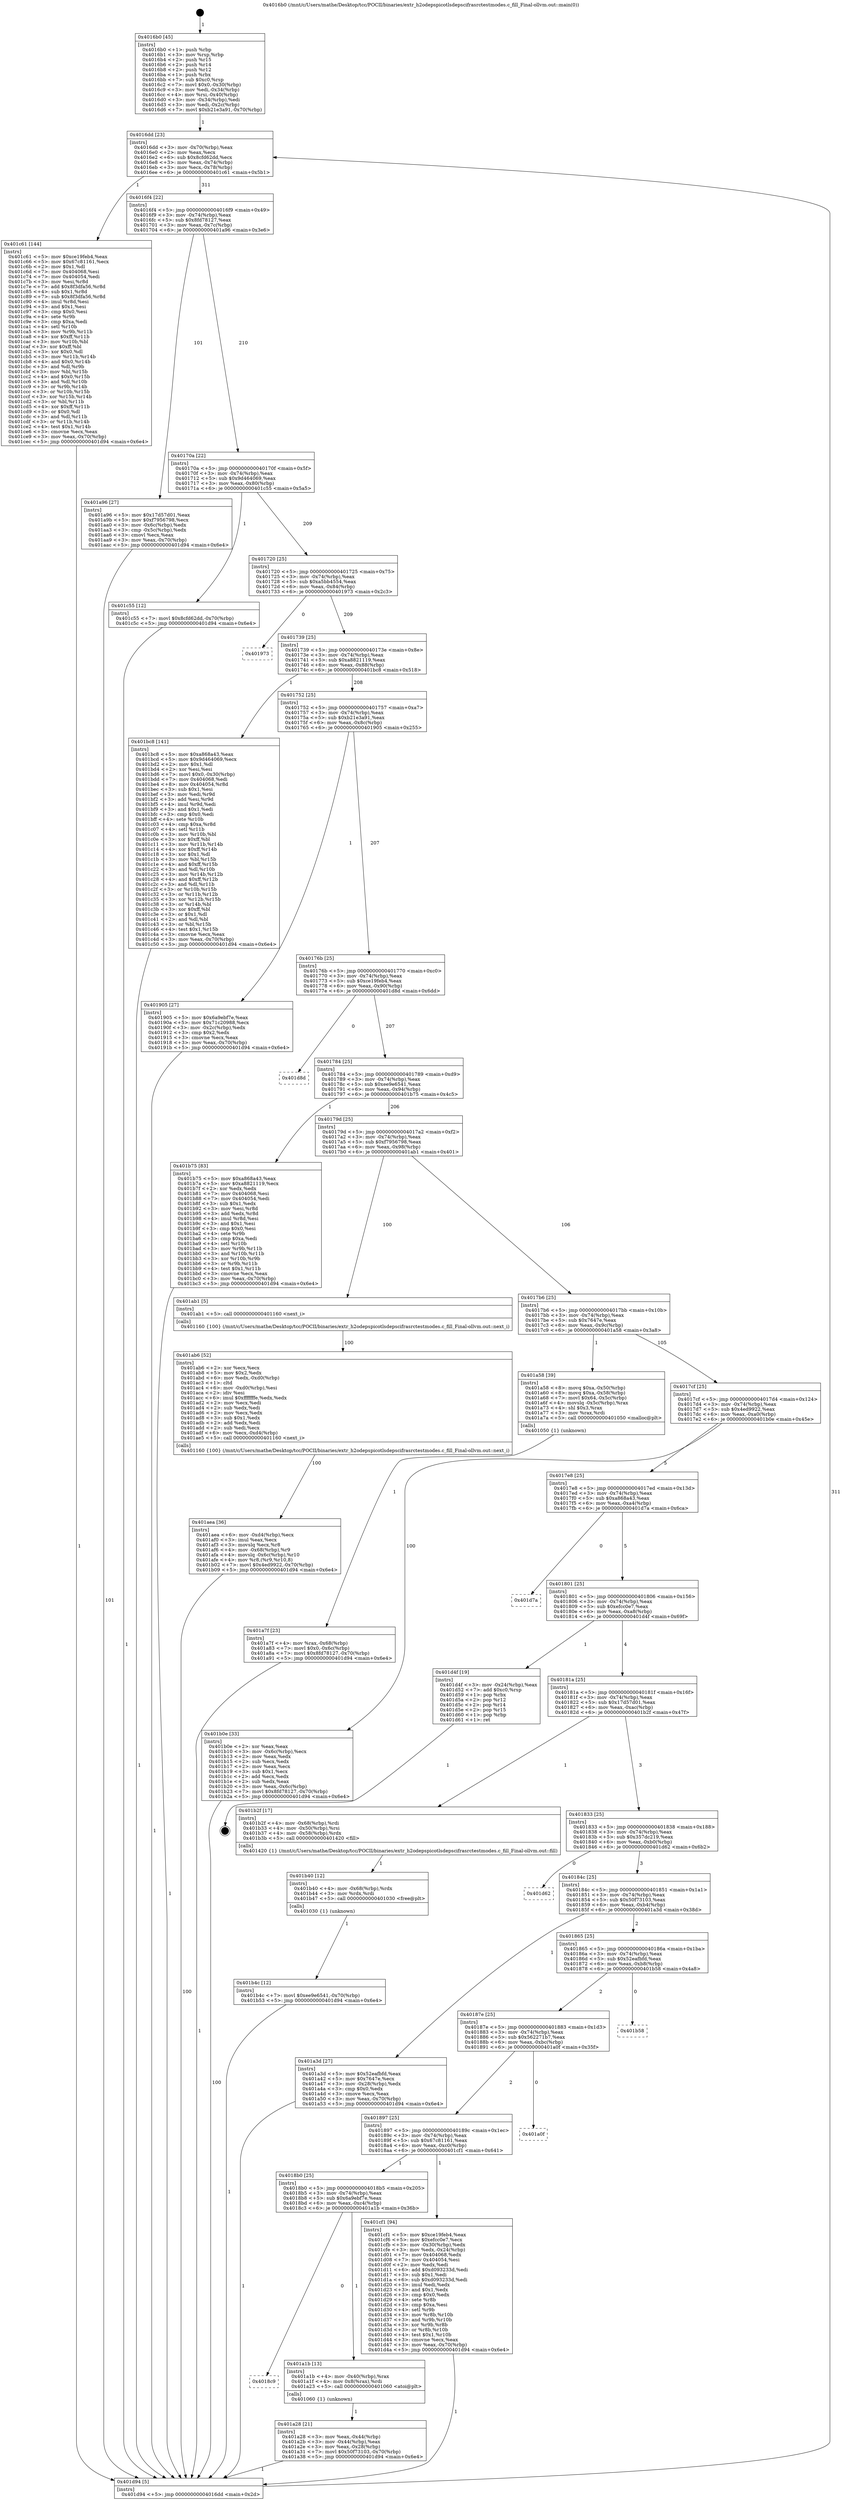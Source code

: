 digraph "0x4016b0" {
  label = "0x4016b0 (/mnt/c/Users/mathe/Desktop/tcc/POCII/binaries/extr_h2odepspicotlsdepscifrasrctestmodes.c_fill_Final-ollvm.out::main(0))"
  labelloc = "t"
  node[shape=record]

  Entry [label="",width=0.3,height=0.3,shape=circle,fillcolor=black,style=filled]
  "0x4016dd" [label="{
     0x4016dd [23]\l
     | [instrs]\l
     &nbsp;&nbsp;0x4016dd \<+3\>: mov -0x70(%rbp),%eax\l
     &nbsp;&nbsp;0x4016e0 \<+2\>: mov %eax,%ecx\l
     &nbsp;&nbsp;0x4016e2 \<+6\>: sub $0x8cfd62dd,%ecx\l
     &nbsp;&nbsp;0x4016e8 \<+3\>: mov %eax,-0x74(%rbp)\l
     &nbsp;&nbsp;0x4016eb \<+3\>: mov %ecx,-0x78(%rbp)\l
     &nbsp;&nbsp;0x4016ee \<+6\>: je 0000000000401c61 \<main+0x5b1\>\l
  }"]
  "0x401c61" [label="{
     0x401c61 [144]\l
     | [instrs]\l
     &nbsp;&nbsp;0x401c61 \<+5\>: mov $0xce19feb4,%eax\l
     &nbsp;&nbsp;0x401c66 \<+5\>: mov $0x67c81161,%ecx\l
     &nbsp;&nbsp;0x401c6b \<+2\>: mov $0x1,%dl\l
     &nbsp;&nbsp;0x401c6d \<+7\>: mov 0x404068,%esi\l
     &nbsp;&nbsp;0x401c74 \<+7\>: mov 0x404054,%edi\l
     &nbsp;&nbsp;0x401c7b \<+3\>: mov %esi,%r8d\l
     &nbsp;&nbsp;0x401c7e \<+7\>: add $0x8f3dfa56,%r8d\l
     &nbsp;&nbsp;0x401c85 \<+4\>: sub $0x1,%r8d\l
     &nbsp;&nbsp;0x401c89 \<+7\>: sub $0x8f3dfa56,%r8d\l
     &nbsp;&nbsp;0x401c90 \<+4\>: imul %r8d,%esi\l
     &nbsp;&nbsp;0x401c94 \<+3\>: and $0x1,%esi\l
     &nbsp;&nbsp;0x401c97 \<+3\>: cmp $0x0,%esi\l
     &nbsp;&nbsp;0x401c9a \<+4\>: sete %r9b\l
     &nbsp;&nbsp;0x401c9e \<+3\>: cmp $0xa,%edi\l
     &nbsp;&nbsp;0x401ca1 \<+4\>: setl %r10b\l
     &nbsp;&nbsp;0x401ca5 \<+3\>: mov %r9b,%r11b\l
     &nbsp;&nbsp;0x401ca8 \<+4\>: xor $0xff,%r11b\l
     &nbsp;&nbsp;0x401cac \<+3\>: mov %r10b,%bl\l
     &nbsp;&nbsp;0x401caf \<+3\>: xor $0xff,%bl\l
     &nbsp;&nbsp;0x401cb2 \<+3\>: xor $0x0,%dl\l
     &nbsp;&nbsp;0x401cb5 \<+3\>: mov %r11b,%r14b\l
     &nbsp;&nbsp;0x401cb8 \<+4\>: and $0x0,%r14b\l
     &nbsp;&nbsp;0x401cbc \<+3\>: and %dl,%r9b\l
     &nbsp;&nbsp;0x401cbf \<+3\>: mov %bl,%r15b\l
     &nbsp;&nbsp;0x401cc2 \<+4\>: and $0x0,%r15b\l
     &nbsp;&nbsp;0x401cc6 \<+3\>: and %dl,%r10b\l
     &nbsp;&nbsp;0x401cc9 \<+3\>: or %r9b,%r14b\l
     &nbsp;&nbsp;0x401ccc \<+3\>: or %r10b,%r15b\l
     &nbsp;&nbsp;0x401ccf \<+3\>: xor %r15b,%r14b\l
     &nbsp;&nbsp;0x401cd2 \<+3\>: or %bl,%r11b\l
     &nbsp;&nbsp;0x401cd5 \<+4\>: xor $0xff,%r11b\l
     &nbsp;&nbsp;0x401cd9 \<+3\>: or $0x0,%dl\l
     &nbsp;&nbsp;0x401cdc \<+3\>: and %dl,%r11b\l
     &nbsp;&nbsp;0x401cdf \<+3\>: or %r11b,%r14b\l
     &nbsp;&nbsp;0x401ce2 \<+4\>: test $0x1,%r14b\l
     &nbsp;&nbsp;0x401ce6 \<+3\>: cmovne %ecx,%eax\l
     &nbsp;&nbsp;0x401ce9 \<+3\>: mov %eax,-0x70(%rbp)\l
     &nbsp;&nbsp;0x401cec \<+5\>: jmp 0000000000401d94 \<main+0x6e4\>\l
  }"]
  "0x4016f4" [label="{
     0x4016f4 [22]\l
     | [instrs]\l
     &nbsp;&nbsp;0x4016f4 \<+5\>: jmp 00000000004016f9 \<main+0x49\>\l
     &nbsp;&nbsp;0x4016f9 \<+3\>: mov -0x74(%rbp),%eax\l
     &nbsp;&nbsp;0x4016fc \<+5\>: sub $0x8fd78127,%eax\l
     &nbsp;&nbsp;0x401701 \<+3\>: mov %eax,-0x7c(%rbp)\l
     &nbsp;&nbsp;0x401704 \<+6\>: je 0000000000401a96 \<main+0x3e6\>\l
  }"]
  Exit [label="",width=0.3,height=0.3,shape=circle,fillcolor=black,style=filled,peripheries=2]
  "0x401a96" [label="{
     0x401a96 [27]\l
     | [instrs]\l
     &nbsp;&nbsp;0x401a96 \<+5\>: mov $0x17d57d01,%eax\l
     &nbsp;&nbsp;0x401a9b \<+5\>: mov $0xf7956798,%ecx\l
     &nbsp;&nbsp;0x401aa0 \<+3\>: mov -0x6c(%rbp),%edx\l
     &nbsp;&nbsp;0x401aa3 \<+3\>: cmp -0x5c(%rbp),%edx\l
     &nbsp;&nbsp;0x401aa6 \<+3\>: cmovl %ecx,%eax\l
     &nbsp;&nbsp;0x401aa9 \<+3\>: mov %eax,-0x70(%rbp)\l
     &nbsp;&nbsp;0x401aac \<+5\>: jmp 0000000000401d94 \<main+0x6e4\>\l
  }"]
  "0x40170a" [label="{
     0x40170a [22]\l
     | [instrs]\l
     &nbsp;&nbsp;0x40170a \<+5\>: jmp 000000000040170f \<main+0x5f\>\l
     &nbsp;&nbsp;0x40170f \<+3\>: mov -0x74(%rbp),%eax\l
     &nbsp;&nbsp;0x401712 \<+5\>: sub $0x9d464069,%eax\l
     &nbsp;&nbsp;0x401717 \<+3\>: mov %eax,-0x80(%rbp)\l
     &nbsp;&nbsp;0x40171a \<+6\>: je 0000000000401c55 \<main+0x5a5\>\l
  }"]
  "0x401b4c" [label="{
     0x401b4c [12]\l
     | [instrs]\l
     &nbsp;&nbsp;0x401b4c \<+7\>: movl $0xee9e6541,-0x70(%rbp)\l
     &nbsp;&nbsp;0x401b53 \<+5\>: jmp 0000000000401d94 \<main+0x6e4\>\l
  }"]
  "0x401c55" [label="{
     0x401c55 [12]\l
     | [instrs]\l
     &nbsp;&nbsp;0x401c55 \<+7\>: movl $0x8cfd62dd,-0x70(%rbp)\l
     &nbsp;&nbsp;0x401c5c \<+5\>: jmp 0000000000401d94 \<main+0x6e4\>\l
  }"]
  "0x401720" [label="{
     0x401720 [25]\l
     | [instrs]\l
     &nbsp;&nbsp;0x401720 \<+5\>: jmp 0000000000401725 \<main+0x75\>\l
     &nbsp;&nbsp;0x401725 \<+3\>: mov -0x74(%rbp),%eax\l
     &nbsp;&nbsp;0x401728 \<+5\>: sub $0xa5bb4554,%eax\l
     &nbsp;&nbsp;0x40172d \<+6\>: mov %eax,-0x84(%rbp)\l
     &nbsp;&nbsp;0x401733 \<+6\>: je 0000000000401973 \<main+0x2c3\>\l
  }"]
  "0x401b40" [label="{
     0x401b40 [12]\l
     | [instrs]\l
     &nbsp;&nbsp;0x401b40 \<+4\>: mov -0x68(%rbp),%rdx\l
     &nbsp;&nbsp;0x401b44 \<+3\>: mov %rdx,%rdi\l
     &nbsp;&nbsp;0x401b47 \<+5\>: call 0000000000401030 \<free@plt\>\l
     | [calls]\l
     &nbsp;&nbsp;0x401030 \{1\} (unknown)\l
  }"]
  "0x401973" [label="{
     0x401973\l
  }", style=dashed]
  "0x401739" [label="{
     0x401739 [25]\l
     | [instrs]\l
     &nbsp;&nbsp;0x401739 \<+5\>: jmp 000000000040173e \<main+0x8e\>\l
     &nbsp;&nbsp;0x40173e \<+3\>: mov -0x74(%rbp),%eax\l
     &nbsp;&nbsp;0x401741 \<+5\>: sub $0xa8821119,%eax\l
     &nbsp;&nbsp;0x401746 \<+6\>: mov %eax,-0x88(%rbp)\l
     &nbsp;&nbsp;0x40174c \<+6\>: je 0000000000401bc8 \<main+0x518\>\l
  }"]
  "0x401aea" [label="{
     0x401aea [36]\l
     | [instrs]\l
     &nbsp;&nbsp;0x401aea \<+6\>: mov -0xd4(%rbp),%ecx\l
     &nbsp;&nbsp;0x401af0 \<+3\>: imul %eax,%ecx\l
     &nbsp;&nbsp;0x401af3 \<+3\>: movslq %ecx,%r8\l
     &nbsp;&nbsp;0x401af6 \<+4\>: mov -0x68(%rbp),%r9\l
     &nbsp;&nbsp;0x401afa \<+4\>: movslq -0x6c(%rbp),%r10\l
     &nbsp;&nbsp;0x401afe \<+4\>: mov %r8,(%r9,%r10,8)\l
     &nbsp;&nbsp;0x401b02 \<+7\>: movl $0x4ed9922,-0x70(%rbp)\l
     &nbsp;&nbsp;0x401b09 \<+5\>: jmp 0000000000401d94 \<main+0x6e4\>\l
  }"]
  "0x401bc8" [label="{
     0x401bc8 [141]\l
     | [instrs]\l
     &nbsp;&nbsp;0x401bc8 \<+5\>: mov $0xa868a43,%eax\l
     &nbsp;&nbsp;0x401bcd \<+5\>: mov $0x9d464069,%ecx\l
     &nbsp;&nbsp;0x401bd2 \<+2\>: mov $0x1,%dl\l
     &nbsp;&nbsp;0x401bd4 \<+2\>: xor %esi,%esi\l
     &nbsp;&nbsp;0x401bd6 \<+7\>: movl $0x0,-0x30(%rbp)\l
     &nbsp;&nbsp;0x401bdd \<+7\>: mov 0x404068,%edi\l
     &nbsp;&nbsp;0x401be4 \<+8\>: mov 0x404054,%r8d\l
     &nbsp;&nbsp;0x401bec \<+3\>: sub $0x1,%esi\l
     &nbsp;&nbsp;0x401bef \<+3\>: mov %edi,%r9d\l
     &nbsp;&nbsp;0x401bf2 \<+3\>: add %esi,%r9d\l
     &nbsp;&nbsp;0x401bf5 \<+4\>: imul %r9d,%edi\l
     &nbsp;&nbsp;0x401bf9 \<+3\>: and $0x1,%edi\l
     &nbsp;&nbsp;0x401bfc \<+3\>: cmp $0x0,%edi\l
     &nbsp;&nbsp;0x401bff \<+4\>: sete %r10b\l
     &nbsp;&nbsp;0x401c03 \<+4\>: cmp $0xa,%r8d\l
     &nbsp;&nbsp;0x401c07 \<+4\>: setl %r11b\l
     &nbsp;&nbsp;0x401c0b \<+3\>: mov %r10b,%bl\l
     &nbsp;&nbsp;0x401c0e \<+3\>: xor $0xff,%bl\l
     &nbsp;&nbsp;0x401c11 \<+3\>: mov %r11b,%r14b\l
     &nbsp;&nbsp;0x401c14 \<+4\>: xor $0xff,%r14b\l
     &nbsp;&nbsp;0x401c18 \<+3\>: xor $0x1,%dl\l
     &nbsp;&nbsp;0x401c1b \<+3\>: mov %bl,%r15b\l
     &nbsp;&nbsp;0x401c1e \<+4\>: and $0xff,%r15b\l
     &nbsp;&nbsp;0x401c22 \<+3\>: and %dl,%r10b\l
     &nbsp;&nbsp;0x401c25 \<+3\>: mov %r14b,%r12b\l
     &nbsp;&nbsp;0x401c28 \<+4\>: and $0xff,%r12b\l
     &nbsp;&nbsp;0x401c2c \<+3\>: and %dl,%r11b\l
     &nbsp;&nbsp;0x401c2f \<+3\>: or %r10b,%r15b\l
     &nbsp;&nbsp;0x401c32 \<+3\>: or %r11b,%r12b\l
     &nbsp;&nbsp;0x401c35 \<+3\>: xor %r12b,%r15b\l
     &nbsp;&nbsp;0x401c38 \<+3\>: or %r14b,%bl\l
     &nbsp;&nbsp;0x401c3b \<+3\>: xor $0xff,%bl\l
     &nbsp;&nbsp;0x401c3e \<+3\>: or $0x1,%dl\l
     &nbsp;&nbsp;0x401c41 \<+2\>: and %dl,%bl\l
     &nbsp;&nbsp;0x401c43 \<+3\>: or %bl,%r15b\l
     &nbsp;&nbsp;0x401c46 \<+4\>: test $0x1,%r15b\l
     &nbsp;&nbsp;0x401c4a \<+3\>: cmovne %ecx,%eax\l
     &nbsp;&nbsp;0x401c4d \<+3\>: mov %eax,-0x70(%rbp)\l
     &nbsp;&nbsp;0x401c50 \<+5\>: jmp 0000000000401d94 \<main+0x6e4\>\l
  }"]
  "0x401752" [label="{
     0x401752 [25]\l
     | [instrs]\l
     &nbsp;&nbsp;0x401752 \<+5\>: jmp 0000000000401757 \<main+0xa7\>\l
     &nbsp;&nbsp;0x401757 \<+3\>: mov -0x74(%rbp),%eax\l
     &nbsp;&nbsp;0x40175a \<+5\>: sub $0xb21e3a91,%eax\l
     &nbsp;&nbsp;0x40175f \<+6\>: mov %eax,-0x8c(%rbp)\l
     &nbsp;&nbsp;0x401765 \<+6\>: je 0000000000401905 \<main+0x255\>\l
  }"]
  "0x401ab6" [label="{
     0x401ab6 [52]\l
     | [instrs]\l
     &nbsp;&nbsp;0x401ab6 \<+2\>: xor %ecx,%ecx\l
     &nbsp;&nbsp;0x401ab8 \<+5\>: mov $0x2,%edx\l
     &nbsp;&nbsp;0x401abd \<+6\>: mov %edx,-0xd0(%rbp)\l
     &nbsp;&nbsp;0x401ac3 \<+1\>: cltd\l
     &nbsp;&nbsp;0x401ac4 \<+6\>: mov -0xd0(%rbp),%esi\l
     &nbsp;&nbsp;0x401aca \<+2\>: idiv %esi\l
     &nbsp;&nbsp;0x401acc \<+6\>: imul $0xfffffffe,%edx,%edx\l
     &nbsp;&nbsp;0x401ad2 \<+2\>: mov %ecx,%edi\l
     &nbsp;&nbsp;0x401ad4 \<+2\>: sub %edx,%edi\l
     &nbsp;&nbsp;0x401ad6 \<+2\>: mov %ecx,%edx\l
     &nbsp;&nbsp;0x401ad8 \<+3\>: sub $0x1,%edx\l
     &nbsp;&nbsp;0x401adb \<+2\>: add %edx,%edi\l
     &nbsp;&nbsp;0x401add \<+2\>: sub %edi,%ecx\l
     &nbsp;&nbsp;0x401adf \<+6\>: mov %ecx,-0xd4(%rbp)\l
     &nbsp;&nbsp;0x401ae5 \<+5\>: call 0000000000401160 \<next_i\>\l
     | [calls]\l
     &nbsp;&nbsp;0x401160 \{100\} (/mnt/c/Users/mathe/Desktop/tcc/POCII/binaries/extr_h2odepspicotlsdepscifrasrctestmodes.c_fill_Final-ollvm.out::next_i)\l
  }"]
  "0x401905" [label="{
     0x401905 [27]\l
     | [instrs]\l
     &nbsp;&nbsp;0x401905 \<+5\>: mov $0x6a9ebf7e,%eax\l
     &nbsp;&nbsp;0x40190a \<+5\>: mov $0x71c20988,%ecx\l
     &nbsp;&nbsp;0x40190f \<+3\>: mov -0x2c(%rbp),%edx\l
     &nbsp;&nbsp;0x401912 \<+3\>: cmp $0x2,%edx\l
     &nbsp;&nbsp;0x401915 \<+3\>: cmovne %ecx,%eax\l
     &nbsp;&nbsp;0x401918 \<+3\>: mov %eax,-0x70(%rbp)\l
     &nbsp;&nbsp;0x40191b \<+5\>: jmp 0000000000401d94 \<main+0x6e4\>\l
  }"]
  "0x40176b" [label="{
     0x40176b [25]\l
     | [instrs]\l
     &nbsp;&nbsp;0x40176b \<+5\>: jmp 0000000000401770 \<main+0xc0\>\l
     &nbsp;&nbsp;0x401770 \<+3\>: mov -0x74(%rbp),%eax\l
     &nbsp;&nbsp;0x401773 \<+5\>: sub $0xce19feb4,%eax\l
     &nbsp;&nbsp;0x401778 \<+6\>: mov %eax,-0x90(%rbp)\l
     &nbsp;&nbsp;0x40177e \<+6\>: je 0000000000401d8d \<main+0x6dd\>\l
  }"]
  "0x401d94" [label="{
     0x401d94 [5]\l
     | [instrs]\l
     &nbsp;&nbsp;0x401d94 \<+5\>: jmp 00000000004016dd \<main+0x2d\>\l
  }"]
  "0x4016b0" [label="{
     0x4016b0 [45]\l
     | [instrs]\l
     &nbsp;&nbsp;0x4016b0 \<+1\>: push %rbp\l
     &nbsp;&nbsp;0x4016b1 \<+3\>: mov %rsp,%rbp\l
     &nbsp;&nbsp;0x4016b4 \<+2\>: push %r15\l
     &nbsp;&nbsp;0x4016b6 \<+2\>: push %r14\l
     &nbsp;&nbsp;0x4016b8 \<+2\>: push %r12\l
     &nbsp;&nbsp;0x4016ba \<+1\>: push %rbx\l
     &nbsp;&nbsp;0x4016bb \<+7\>: sub $0xc0,%rsp\l
     &nbsp;&nbsp;0x4016c2 \<+7\>: movl $0x0,-0x30(%rbp)\l
     &nbsp;&nbsp;0x4016c9 \<+3\>: mov %edi,-0x34(%rbp)\l
     &nbsp;&nbsp;0x4016cc \<+4\>: mov %rsi,-0x40(%rbp)\l
     &nbsp;&nbsp;0x4016d0 \<+3\>: mov -0x34(%rbp),%edi\l
     &nbsp;&nbsp;0x4016d3 \<+3\>: mov %edi,-0x2c(%rbp)\l
     &nbsp;&nbsp;0x4016d6 \<+7\>: movl $0xb21e3a91,-0x70(%rbp)\l
  }"]
  "0x401a7f" [label="{
     0x401a7f [23]\l
     | [instrs]\l
     &nbsp;&nbsp;0x401a7f \<+4\>: mov %rax,-0x68(%rbp)\l
     &nbsp;&nbsp;0x401a83 \<+7\>: movl $0x0,-0x6c(%rbp)\l
     &nbsp;&nbsp;0x401a8a \<+7\>: movl $0x8fd78127,-0x70(%rbp)\l
     &nbsp;&nbsp;0x401a91 \<+5\>: jmp 0000000000401d94 \<main+0x6e4\>\l
  }"]
  "0x401d8d" [label="{
     0x401d8d\l
  }", style=dashed]
  "0x401784" [label="{
     0x401784 [25]\l
     | [instrs]\l
     &nbsp;&nbsp;0x401784 \<+5\>: jmp 0000000000401789 \<main+0xd9\>\l
     &nbsp;&nbsp;0x401789 \<+3\>: mov -0x74(%rbp),%eax\l
     &nbsp;&nbsp;0x40178c \<+5\>: sub $0xee9e6541,%eax\l
     &nbsp;&nbsp;0x401791 \<+6\>: mov %eax,-0x94(%rbp)\l
     &nbsp;&nbsp;0x401797 \<+6\>: je 0000000000401b75 \<main+0x4c5\>\l
  }"]
  "0x401a28" [label="{
     0x401a28 [21]\l
     | [instrs]\l
     &nbsp;&nbsp;0x401a28 \<+3\>: mov %eax,-0x44(%rbp)\l
     &nbsp;&nbsp;0x401a2b \<+3\>: mov -0x44(%rbp),%eax\l
     &nbsp;&nbsp;0x401a2e \<+3\>: mov %eax,-0x28(%rbp)\l
     &nbsp;&nbsp;0x401a31 \<+7\>: movl $0x50f73103,-0x70(%rbp)\l
     &nbsp;&nbsp;0x401a38 \<+5\>: jmp 0000000000401d94 \<main+0x6e4\>\l
  }"]
  "0x401b75" [label="{
     0x401b75 [83]\l
     | [instrs]\l
     &nbsp;&nbsp;0x401b75 \<+5\>: mov $0xa868a43,%eax\l
     &nbsp;&nbsp;0x401b7a \<+5\>: mov $0xa8821119,%ecx\l
     &nbsp;&nbsp;0x401b7f \<+2\>: xor %edx,%edx\l
     &nbsp;&nbsp;0x401b81 \<+7\>: mov 0x404068,%esi\l
     &nbsp;&nbsp;0x401b88 \<+7\>: mov 0x404054,%edi\l
     &nbsp;&nbsp;0x401b8f \<+3\>: sub $0x1,%edx\l
     &nbsp;&nbsp;0x401b92 \<+3\>: mov %esi,%r8d\l
     &nbsp;&nbsp;0x401b95 \<+3\>: add %edx,%r8d\l
     &nbsp;&nbsp;0x401b98 \<+4\>: imul %r8d,%esi\l
     &nbsp;&nbsp;0x401b9c \<+3\>: and $0x1,%esi\l
     &nbsp;&nbsp;0x401b9f \<+3\>: cmp $0x0,%esi\l
     &nbsp;&nbsp;0x401ba2 \<+4\>: sete %r9b\l
     &nbsp;&nbsp;0x401ba6 \<+3\>: cmp $0xa,%edi\l
     &nbsp;&nbsp;0x401ba9 \<+4\>: setl %r10b\l
     &nbsp;&nbsp;0x401bad \<+3\>: mov %r9b,%r11b\l
     &nbsp;&nbsp;0x401bb0 \<+3\>: and %r10b,%r11b\l
     &nbsp;&nbsp;0x401bb3 \<+3\>: xor %r10b,%r9b\l
     &nbsp;&nbsp;0x401bb6 \<+3\>: or %r9b,%r11b\l
     &nbsp;&nbsp;0x401bb9 \<+4\>: test $0x1,%r11b\l
     &nbsp;&nbsp;0x401bbd \<+3\>: cmovne %ecx,%eax\l
     &nbsp;&nbsp;0x401bc0 \<+3\>: mov %eax,-0x70(%rbp)\l
     &nbsp;&nbsp;0x401bc3 \<+5\>: jmp 0000000000401d94 \<main+0x6e4\>\l
  }"]
  "0x40179d" [label="{
     0x40179d [25]\l
     | [instrs]\l
     &nbsp;&nbsp;0x40179d \<+5\>: jmp 00000000004017a2 \<main+0xf2\>\l
     &nbsp;&nbsp;0x4017a2 \<+3\>: mov -0x74(%rbp),%eax\l
     &nbsp;&nbsp;0x4017a5 \<+5\>: sub $0xf7956798,%eax\l
     &nbsp;&nbsp;0x4017aa \<+6\>: mov %eax,-0x98(%rbp)\l
     &nbsp;&nbsp;0x4017b0 \<+6\>: je 0000000000401ab1 \<main+0x401\>\l
  }"]
  "0x4018c9" [label="{
     0x4018c9\l
  }", style=dashed]
  "0x401ab1" [label="{
     0x401ab1 [5]\l
     | [instrs]\l
     &nbsp;&nbsp;0x401ab1 \<+5\>: call 0000000000401160 \<next_i\>\l
     | [calls]\l
     &nbsp;&nbsp;0x401160 \{100\} (/mnt/c/Users/mathe/Desktop/tcc/POCII/binaries/extr_h2odepspicotlsdepscifrasrctestmodes.c_fill_Final-ollvm.out::next_i)\l
  }"]
  "0x4017b6" [label="{
     0x4017b6 [25]\l
     | [instrs]\l
     &nbsp;&nbsp;0x4017b6 \<+5\>: jmp 00000000004017bb \<main+0x10b\>\l
     &nbsp;&nbsp;0x4017bb \<+3\>: mov -0x74(%rbp),%eax\l
     &nbsp;&nbsp;0x4017be \<+5\>: sub $0x7647e,%eax\l
     &nbsp;&nbsp;0x4017c3 \<+6\>: mov %eax,-0x9c(%rbp)\l
     &nbsp;&nbsp;0x4017c9 \<+6\>: je 0000000000401a58 \<main+0x3a8\>\l
  }"]
  "0x401a1b" [label="{
     0x401a1b [13]\l
     | [instrs]\l
     &nbsp;&nbsp;0x401a1b \<+4\>: mov -0x40(%rbp),%rax\l
     &nbsp;&nbsp;0x401a1f \<+4\>: mov 0x8(%rax),%rdi\l
     &nbsp;&nbsp;0x401a23 \<+5\>: call 0000000000401060 \<atoi@plt\>\l
     | [calls]\l
     &nbsp;&nbsp;0x401060 \{1\} (unknown)\l
  }"]
  "0x401a58" [label="{
     0x401a58 [39]\l
     | [instrs]\l
     &nbsp;&nbsp;0x401a58 \<+8\>: movq $0xa,-0x50(%rbp)\l
     &nbsp;&nbsp;0x401a60 \<+8\>: movq $0xa,-0x58(%rbp)\l
     &nbsp;&nbsp;0x401a68 \<+7\>: movl $0x64,-0x5c(%rbp)\l
     &nbsp;&nbsp;0x401a6f \<+4\>: movslq -0x5c(%rbp),%rax\l
     &nbsp;&nbsp;0x401a73 \<+4\>: shl $0x3,%rax\l
     &nbsp;&nbsp;0x401a77 \<+3\>: mov %rax,%rdi\l
     &nbsp;&nbsp;0x401a7a \<+5\>: call 0000000000401050 \<malloc@plt\>\l
     | [calls]\l
     &nbsp;&nbsp;0x401050 \{1\} (unknown)\l
  }"]
  "0x4017cf" [label="{
     0x4017cf [25]\l
     | [instrs]\l
     &nbsp;&nbsp;0x4017cf \<+5\>: jmp 00000000004017d4 \<main+0x124\>\l
     &nbsp;&nbsp;0x4017d4 \<+3\>: mov -0x74(%rbp),%eax\l
     &nbsp;&nbsp;0x4017d7 \<+5\>: sub $0x4ed9922,%eax\l
     &nbsp;&nbsp;0x4017dc \<+6\>: mov %eax,-0xa0(%rbp)\l
     &nbsp;&nbsp;0x4017e2 \<+6\>: je 0000000000401b0e \<main+0x45e\>\l
  }"]
  "0x4018b0" [label="{
     0x4018b0 [25]\l
     | [instrs]\l
     &nbsp;&nbsp;0x4018b0 \<+5\>: jmp 00000000004018b5 \<main+0x205\>\l
     &nbsp;&nbsp;0x4018b5 \<+3\>: mov -0x74(%rbp),%eax\l
     &nbsp;&nbsp;0x4018b8 \<+5\>: sub $0x6a9ebf7e,%eax\l
     &nbsp;&nbsp;0x4018bd \<+6\>: mov %eax,-0xc4(%rbp)\l
     &nbsp;&nbsp;0x4018c3 \<+6\>: je 0000000000401a1b \<main+0x36b\>\l
  }"]
  "0x401b0e" [label="{
     0x401b0e [33]\l
     | [instrs]\l
     &nbsp;&nbsp;0x401b0e \<+2\>: xor %eax,%eax\l
     &nbsp;&nbsp;0x401b10 \<+3\>: mov -0x6c(%rbp),%ecx\l
     &nbsp;&nbsp;0x401b13 \<+2\>: mov %eax,%edx\l
     &nbsp;&nbsp;0x401b15 \<+2\>: sub %ecx,%edx\l
     &nbsp;&nbsp;0x401b17 \<+2\>: mov %eax,%ecx\l
     &nbsp;&nbsp;0x401b19 \<+3\>: sub $0x1,%ecx\l
     &nbsp;&nbsp;0x401b1c \<+2\>: add %ecx,%edx\l
     &nbsp;&nbsp;0x401b1e \<+2\>: sub %edx,%eax\l
     &nbsp;&nbsp;0x401b20 \<+3\>: mov %eax,-0x6c(%rbp)\l
     &nbsp;&nbsp;0x401b23 \<+7\>: movl $0x8fd78127,-0x70(%rbp)\l
     &nbsp;&nbsp;0x401b2a \<+5\>: jmp 0000000000401d94 \<main+0x6e4\>\l
  }"]
  "0x4017e8" [label="{
     0x4017e8 [25]\l
     | [instrs]\l
     &nbsp;&nbsp;0x4017e8 \<+5\>: jmp 00000000004017ed \<main+0x13d\>\l
     &nbsp;&nbsp;0x4017ed \<+3\>: mov -0x74(%rbp),%eax\l
     &nbsp;&nbsp;0x4017f0 \<+5\>: sub $0xa868a43,%eax\l
     &nbsp;&nbsp;0x4017f5 \<+6\>: mov %eax,-0xa4(%rbp)\l
     &nbsp;&nbsp;0x4017fb \<+6\>: je 0000000000401d7a \<main+0x6ca\>\l
  }"]
  "0x401cf1" [label="{
     0x401cf1 [94]\l
     | [instrs]\l
     &nbsp;&nbsp;0x401cf1 \<+5\>: mov $0xce19feb4,%eax\l
     &nbsp;&nbsp;0x401cf6 \<+5\>: mov $0xefcc0e7,%ecx\l
     &nbsp;&nbsp;0x401cfb \<+3\>: mov -0x30(%rbp),%edx\l
     &nbsp;&nbsp;0x401cfe \<+3\>: mov %edx,-0x24(%rbp)\l
     &nbsp;&nbsp;0x401d01 \<+7\>: mov 0x404068,%edx\l
     &nbsp;&nbsp;0x401d08 \<+7\>: mov 0x404054,%esi\l
     &nbsp;&nbsp;0x401d0f \<+2\>: mov %edx,%edi\l
     &nbsp;&nbsp;0x401d11 \<+6\>: add $0xd093233d,%edi\l
     &nbsp;&nbsp;0x401d17 \<+3\>: sub $0x1,%edi\l
     &nbsp;&nbsp;0x401d1a \<+6\>: sub $0xd093233d,%edi\l
     &nbsp;&nbsp;0x401d20 \<+3\>: imul %edi,%edx\l
     &nbsp;&nbsp;0x401d23 \<+3\>: and $0x1,%edx\l
     &nbsp;&nbsp;0x401d26 \<+3\>: cmp $0x0,%edx\l
     &nbsp;&nbsp;0x401d29 \<+4\>: sete %r8b\l
     &nbsp;&nbsp;0x401d2d \<+3\>: cmp $0xa,%esi\l
     &nbsp;&nbsp;0x401d30 \<+4\>: setl %r9b\l
     &nbsp;&nbsp;0x401d34 \<+3\>: mov %r8b,%r10b\l
     &nbsp;&nbsp;0x401d37 \<+3\>: and %r9b,%r10b\l
     &nbsp;&nbsp;0x401d3a \<+3\>: xor %r9b,%r8b\l
     &nbsp;&nbsp;0x401d3d \<+3\>: or %r8b,%r10b\l
     &nbsp;&nbsp;0x401d40 \<+4\>: test $0x1,%r10b\l
     &nbsp;&nbsp;0x401d44 \<+3\>: cmovne %ecx,%eax\l
     &nbsp;&nbsp;0x401d47 \<+3\>: mov %eax,-0x70(%rbp)\l
     &nbsp;&nbsp;0x401d4a \<+5\>: jmp 0000000000401d94 \<main+0x6e4\>\l
  }"]
  "0x401d7a" [label="{
     0x401d7a\l
  }", style=dashed]
  "0x401801" [label="{
     0x401801 [25]\l
     | [instrs]\l
     &nbsp;&nbsp;0x401801 \<+5\>: jmp 0000000000401806 \<main+0x156\>\l
     &nbsp;&nbsp;0x401806 \<+3\>: mov -0x74(%rbp),%eax\l
     &nbsp;&nbsp;0x401809 \<+5\>: sub $0xefcc0e7,%eax\l
     &nbsp;&nbsp;0x40180e \<+6\>: mov %eax,-0xa8(%rbp)\l
     &nbsp;&nbsp;0x401814 \<+6\>: je 0000000000401d4f \<main+0x69f\>\l
  }"]
  "0x401897" [label="{
     0x401897 [25]\l
     | [instrs]\l
     &nbsp;&nbsp;0x401897 \<+5\>: jmp 000000000040189c \<main+0x1ec\>\l
     &nbsp;&nbsp;0x40189c \<+3\>: mov -0x74(%rbp),%eax\l
     &nbsp;&nbsp;0x40189f \<+5\>: sub $0x67c81161,%eax\l
     &nbsp;&nbsp;0x4018a4 \<+6\>: mov %eax,-0xc0(%rbp)\l
     &nbsp;&nbsp;0x4018aa \<+6\>: je 0000000000401cf1 \<main+0x641\>\l
  }"]
  "0x401d4f" [label="{
     0x401d4f [19]\l
     | [instrs]\l
     &nbsp;&nbsp;0x401d4f \<+3\>: mov -0x24(%rbp),%eax\l
     &nbsp;&nbsp;0x401d52 \<+7\>: add $0xc0,%rsp\l
     &nbsp;&nbsp;0x401d59 \<+1\>: pop %rbx\l
     &nbsp;&nbsp;0x401d5a \<+2\>: pop %r12\l
     &nbsp;&nbsp;0x401d5c \<+2\>: pop %r14\l
     &nbsp;&nbsp;0x401d5e \<+2\>: pop %r15\l
     &nbsp;&nbsp;0x401d60 \<+1\>: pop %rbp\l
     &nbsp;&nbsp;0x401d61 \<+1\>: ret\l
  }"]
  "0x40181a" [label="{
     0x40181a [25]\l
     | [instrs]\l
     &nbsp;&nbsp;0x40181a \<+5\>: jmp 000000000040181f \<main+0x16f\>\l
     &nbsp;&nbsp;0x40181f \<+3\>: mov -0x74(%rbp),%eax\l
     &nbsp;&nbsp;0x401822 \<+5\>: sub $0x17d57d01,%eax\l
     &nbsp;&nbsp;0x401827 \<+6\>: mov %eax,-0xac(%rbp)\l
     &nbsp;&nbsp;0x40182d \<+6\>: je 0000000000401b2f \<main+0x47f\>\l
  }"]
  "0x401a0f" [label="{
     0x401a0f\l
  }", style=dashed]
  "0x401b2f" [label="{
     0x401b2f [17]\l
     | [instrs]\l
     &nbsp;&nbsp;0x401b2f \<+4\>: mov -0x68(%rbp),%rdi\l
     &nbsp;&nbsp;0x401b33 \<+4\>: mov -0x50(%rbp),%rsi\l
     &nbsp;&nbsp;0x401b37 \<+4\>: mov -0x58(%rbp),%rdx\l
     &nbsp;&nbsp;0x401b3b \<+5\>: call 0000000000401420 \<fill\>\l
     | [calls]\l
     &nbsp;&nbsp;0x401420 \{1\} (/mnt/c/Users/mathe/Desktop/tcc/POCII/binaries/extr_h2odepspicotlsdepscifrasrctestmodes.c_fill_Final-ollvm.out::fill)\l
  }"]
  "0x401833" [label="{
     0x401833 [25]\l
     | [instrs]\l
     &nbsp;&nbsp;0x401833 \<+5\>: jmp 0000000000401838 \<main+0x188\>\l
     &nbsp;&nbsp;0x401838 \<+3\>: mov -0x74(%rbp),%eax\l
     &nbsp;&nbsp;0x40183b \<+5\>: sub $0x357dc219,%eax\l
     &nbsp;&nbsp;0x401840 \<+6\>: mov %eax,-0xb0(%rbp)\l
     &nbsp;&nbsp;0x401846 \<+6\>: je 0000000000401d62 \<main+0x6b2\>\l
  }"]
  "0x40187e" [label="{
     0x40187e [25]\l
     | [instrs]\l
     &nbsp;&nbsp;0x40187e \<+5\>: jmp 0000000000401883 \<main+0x1d3\>\l
     &nbsp;&nbsp;0x401883 \<+3\>: mov -0x74(%rbp),%eax\l
     &nbsp;&nbsp;0x401886 \<+5\>: sub $0x562271b7,%eax\l
     &nbsp;&nbsp;0x40188b \<+6\>: mov %eax,-0xbc(%rbp)\l
     &nbsp;&nbsp;0x401891 \<+6\>: je 0000000000401a0f \<main+0x35f\>\l
  }"]
  "0x401d62" [label="{
     0x401d62\l
  }", style=dashed]
  "0x40184c" [label="{
     0x40184c [25]\l
     | [instrs]\l
     &nbsp;&nbsp;0x40184c \<+5\>: jmp 0000000000401851 \<main+0x1a1\>\l
     &nbsp;&nbsp;0x401851 \<+3\>: mov -0x74(%rbp),%eax\l
     &nbsp;&nbsp;0x401854 \<+5\>: sub $0x50f73103,%eax\l
     &nbsp;&nbsp;0x401859 \<+6\>: mov %eax,-0xb4(%rbp)\l
     &nbsp;&nbsp;0x40185f \<+6\>: je 0000000000401a3d \<main+0x38d\>\l
  }"]
  "0x401b58" [label="{
     0x401b58\l
  }", style=dashed]
  "0x401a3d" [label="{
     0x401a3d [27]\l
     | [instrs]\l
     &nbsp;&nbsp;0x401a3d \<+5\>: mov $0x52eafbfd,%eax\l
     &nbsp;&nbsp;0x401a42 \<+5\>: mov $0x7647e,%ecx\l
     &nbsp;&nbsp;0x401a47 \<+3\>: mov -0x28(%rbp),%edx\l
     &nbsp;&nbsp;0x401a4a \<+3\>: cmp $0x0,%edx\l
     &nbsp;&nbsp;0x401a4d \<+3\>: cmove %ecx,%eax\l
     &nbsp;&nbsp;0x401a50 \<+3\>: mov %eax,-0x70(%rbp)\l
     &nbsp;&nbsp;0x401a53 \<+5\>: jmp 0000000000401d94 \<main+0x6e4\>\l
  }"]
  "0x401865" [label="{
     0x401865 [25]\l
     | [instrs]\l
     &nbsp;&nbsp;0x401865 \<+5\>: jmp 000000000040186a \<main+0x1ba\>\l
     &nbsp;&nbsp;0x40186a \<+3\>: mov -0x74(%rbp),%eax\l
     &nbsp;&nbsp;0x40186d \<+5\>: sub $0x52eafbfd,%eax\l
     &nbsp;&nbsp;0x401872 \<+6\>: mov %eax,-0xb8(%rbp)\l
     &nbsp;&nbsp;0x401878 \<+6\>: je 0000000000401b58 \<main+0x4a8\>\l
  }"]
  Entry -> "0x4016b0" [label=" 1"]
  "0x4016dd" -> "0x401c61" [label=" 1"]
  "0x4016dd" -> "0x4016f4" [label=" 311"]
  "0x401d4f" -> Exit [label=" 1"]
  "0x4016f4" -> "0x401a96" [label=" 101"]
  "0x4016f4" -> "0x40170a" [label=" 210"]
  "0x401cf1" -> "0x401d94" [label=" 1"]
  "0x40170a" -> "0x401c55" [label=" 1"]
  "0x40170a" -> "0x401720" [label=" 209"]
  "0x401c61" -> "0x401d94" [label=" 1"]
  "0x401720" -> "0x401973" [label=" 0"]
  "0x401720" -> "0x401739" [label=" 209"]
  "0x401c55" -> "0x401d94" [label=" 1"]
  "0x401739" -> "0x401bc8" [label=" 1"]
  "0x401739" -> "0x401752" [label=" 208"]
  "0x401bc8" -> "0x401d94" [label=" 1"]
  "0x401752" -> "0x401905" [label=" 1"]
  "0x401752" -> "0x40176b" [label=" 207"]
  "0x401905" -> "0x401d94" [label=" 1"]
  "0x4016b0" -> "0x4016dd" [label=" 1"]
  "0x401d94" -> "0x4016dd" [label=" 311"]
  "0x401b75" -> "0x401d94" [label=" 1"]
  "0x40176b" -> "0x401d8d" [label=" 0"]
  "0x40176b" -> "0x401784" [label=" 207"]
  "0x401b4c" -> "0x401d94" [label=" 1"]
  "0x401784" -> "0x401b75" [label=" 1"]
  "0x401784" -> "0x40179d" [label=" 206"]
  "0x401b40" -> "0x401b4c" [label=" 1"]
  "0x40179d" -> "0x401ab1" [label=" 100"]
  "0x40179d" -> "0x4017b6" [label=" 106"]
  "0x401b2f" -> "0x401b40" [label=" 1"]
  "0x4017b6" -> "0x401a58" [label=" 1"]
  "0x4017b6" -> "0x4017cf" [label=" 105"]
  "0x401b0e" -> "0x401d94" [label=" 100"]
  "0x4017cf" -> "0x401b0e" [label=" 100"]
  "0x4017cf" -> "0x4017e8" [label=" 5"]
  "0x401ab6" -> "0x401aea" [label=" 100"]
  "0x4017e8" -> "0x401d7a" [label=" 0"]
  "0x4017e8" -> "0x401801" [label=" 5"]
  "0x401ab1" -> "0x401ab6" [label=" 100"]
  "0x401801" -> "0x401d4f" [label=" 1"]
  "0x401801" -> "0x40181a" [label=" 4"]
  "0x401a7f" -> "0x401d94" [label=" 1"]
  "0x40181a" -> "0x401b2f" [label=" 1"]
  "0x40181a" -> "0x401833" [label=" 3"]
  "0x401a58" -> "0x401a7f" [label=" 1"]
  "0x401833" -> "0x401d62" [label=" 0"]
  "0x401833" -> "0x40184c" [label=" 3"]
  "0x401a28" -> "0x401d94" [label=" 1"]
  "0x40184c" -> "0x401a3d" [label=" 1"]
  "0x40184c" -> "0x401865" [label=" 2"]
  "0x401a1b" -> "0x401a28" [label=" 1"]
  "0x401865" -> "0x401b58" [label=" 0"]
  "0x401865" -> "0x40187e" [label=" 2"]
  "0x401a3d" -> "0x401d94" [label=" 1"]
  "0x40187e" -> "0x401a0f" [label=" 0"]
  "0x40187e" -> "0x401897" [label=" 2"]
  "0x401a96" -> "0x401d94" [label=" 101"]
  "0x401897" -> "0x401cf1" [label=" 1"]
  "0x401897" -> "0x4018b0" [label=" 1"]
  "0x401aea" -> "0x401d94" [label=" 100"]
  "0x4018b0" -> "0x401a1b" [label=" 1"]
  "0x4018b0" -> "0x4018c9" [label=" 0"]
}
